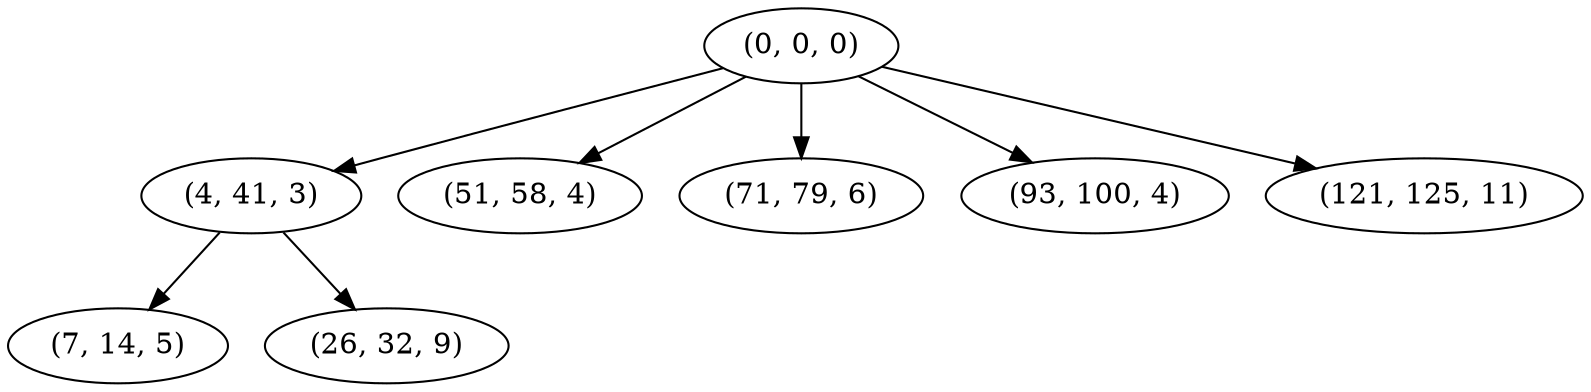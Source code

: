digraph tree {
    "(0, 0, 0)";
    "(4, 41, 3)";
    "(7, 14, 5)";
    "(26, 32, 9)";
    "(51, 58, 4)";
    "(71, 79, 6)";
    "(93, 100, 4)";
    "(121, 125, 11)";
    "(0, 0, 0)" -> "(4, 41, 3)";
    "(0, 0, 0)" -> "(51, 58, 4)";
    "(0, 0, 0)" -> "(71, 79, 6)";
    "(0, 0, 0)" -> "(93, 100, 4)";
    "(0, 0, 0)" -> "(121, 125, 11)";
    "(4, 41, 3)" -> "(7, 14, 5)";
    "(4, 41, 3)" -> "(26, 32, 9)";
}
